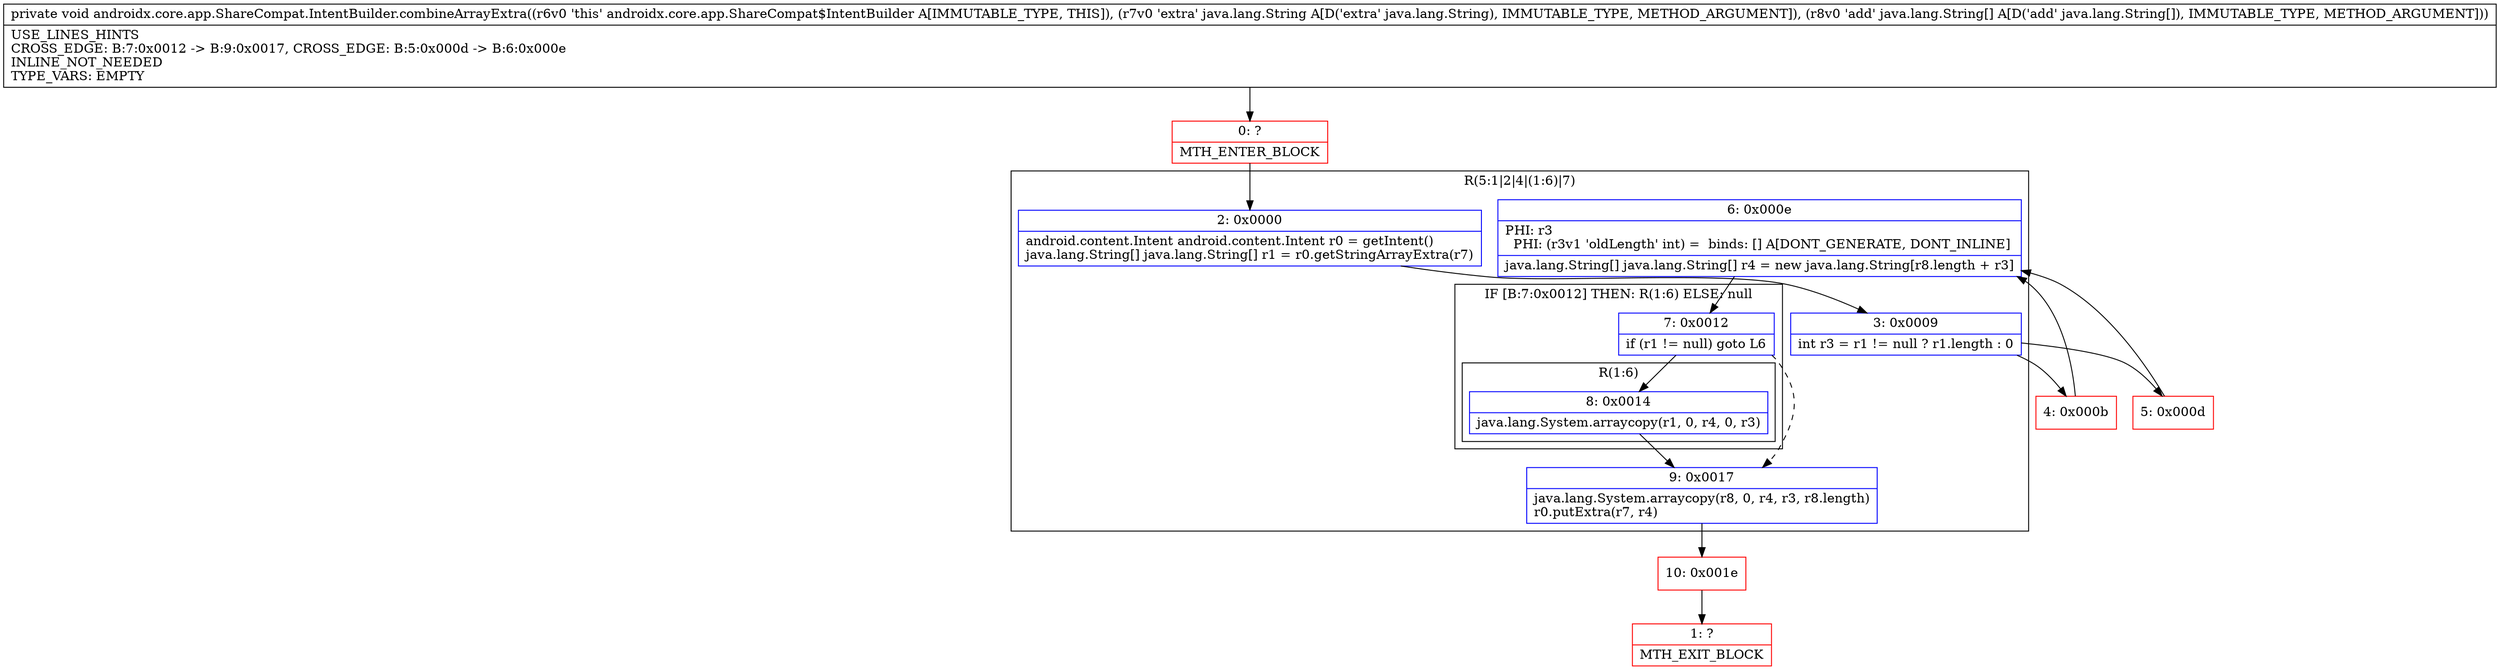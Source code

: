 digraph "CFG forandroidx.core.app.ShareCompat.IntentBuilder.combineArrayExtra(Ljava\/lang\/String;[Ljava\/lang\/String;)V" {
subgraph cluster_Region_1815513892 {
label = "R(5:1|2|4|(1:6)|7)";
node [shape=record,color=blue];
Node_2 [shape=record,label="{2\:\ 0x0000|android.content.Intent android.content.Intent r0 = getIntent()\ljava.lang.String[] java.lang.String[] r1 = r0.getStringArrayExtra(r7)\l}"];
Node_3 [shape=record,label="{3\:\ 0x0009|int r3 = r1 != null ? r1.length : 0\l}"];
Node_6 [shape=record,label="{6\:\ 0x000e|PHI: r3 \l  PHI: (r3v1 'oldLength' int) =  binds: [] A[DONT_GENERATE, DONT_INLINE]\l|java.lang.String[] java.lang.String[] r4 = new java.lang.String[r8.length + r3]\l}"];
subgraph cluster_IfRegion_2023739727 {
label = "IF [B:7:0x0012] THEN: R(1:6) ELSE: null";
node [shape=record,color=blue];
Node_7 [shape=record,label="{7\:\ 0x0012|if (r1 != null) goto L6\l}"];
subgraph cluster_Region_798006069 {
label = "R(1:6)";
node [shape=record,color=blue];
Node_8 [shape=record,label="{8\:\ 0x0014|java.lang.System.arraycopy(r1, 0, r4, 0, r3)\l}"];
}
}
Node_9 [shape=record,label="{9\:\ 0x0017|java.lang.System.arraycopy(r8, 0, r4, r3, r8.length)\lr0.putExtra(r7, r4)\l}"];
}
Node_0 [shape=record,color=red,label="{0\:\ ?|MTH_ENTER_BLOCK\l}"];
Node_4 [shape=record,color=red,label="{4\:\ 0x000b}"];
Node_10 [shape=record,color=red,label="{10\:\ 0x001e}"];
Node_1 [shape=record,color=red,label="{1\:\ ?|MTH_EXIT_BLOCK\l}"];
Node_5 [shape=record,color=red,label="{5\:\ 0x000d}"];
MethodNode[shape=record,label="{private void androidx.core.app.ShareCompat.IntentBuilder.combineArrayExtra((r6v0 'this' androidx.core.app.ShareCompat$IntentBuilder A[IMMUTABLE_TYPE, THIS]), (r7v0 'extra' java.lang.String A[D('extra' java.lang.String), IMMUTABLE_TYPE, METHOD_ARGUMENT]), (r8v0 'add' java.lang.String[] A[D('add' java.lang.String[]), IMMUTABLE_TYPE, METHOD_ARGUMENT]))  | USE_LINES_HINTS\lCROSS_EDGE: B:7:0x0012 \-\> B:9:0x0017, CROSS_EDGE: B:5:0x000d \-\> B:6:0x000e\lINLINE_NOT_NEEDED\lTYPE_VARS: EMPTY\l}"];
MethodNode -> Node_0;Node_2 -> Node_3;
Node_3 -> Node_4;
Node_3 -> Node_5;
Node_6 -> Node_7;
Node_7 -> Node_8;
Node_7 -> Node_9[style=dashed];
Node_8 -> Node_9;
Node_9 -> Node_10;
Node_0 -> Node_2;
Node_4 -> Node_6;
Node_10 -> Node_1;
Node_5 -> Node_6;
}

